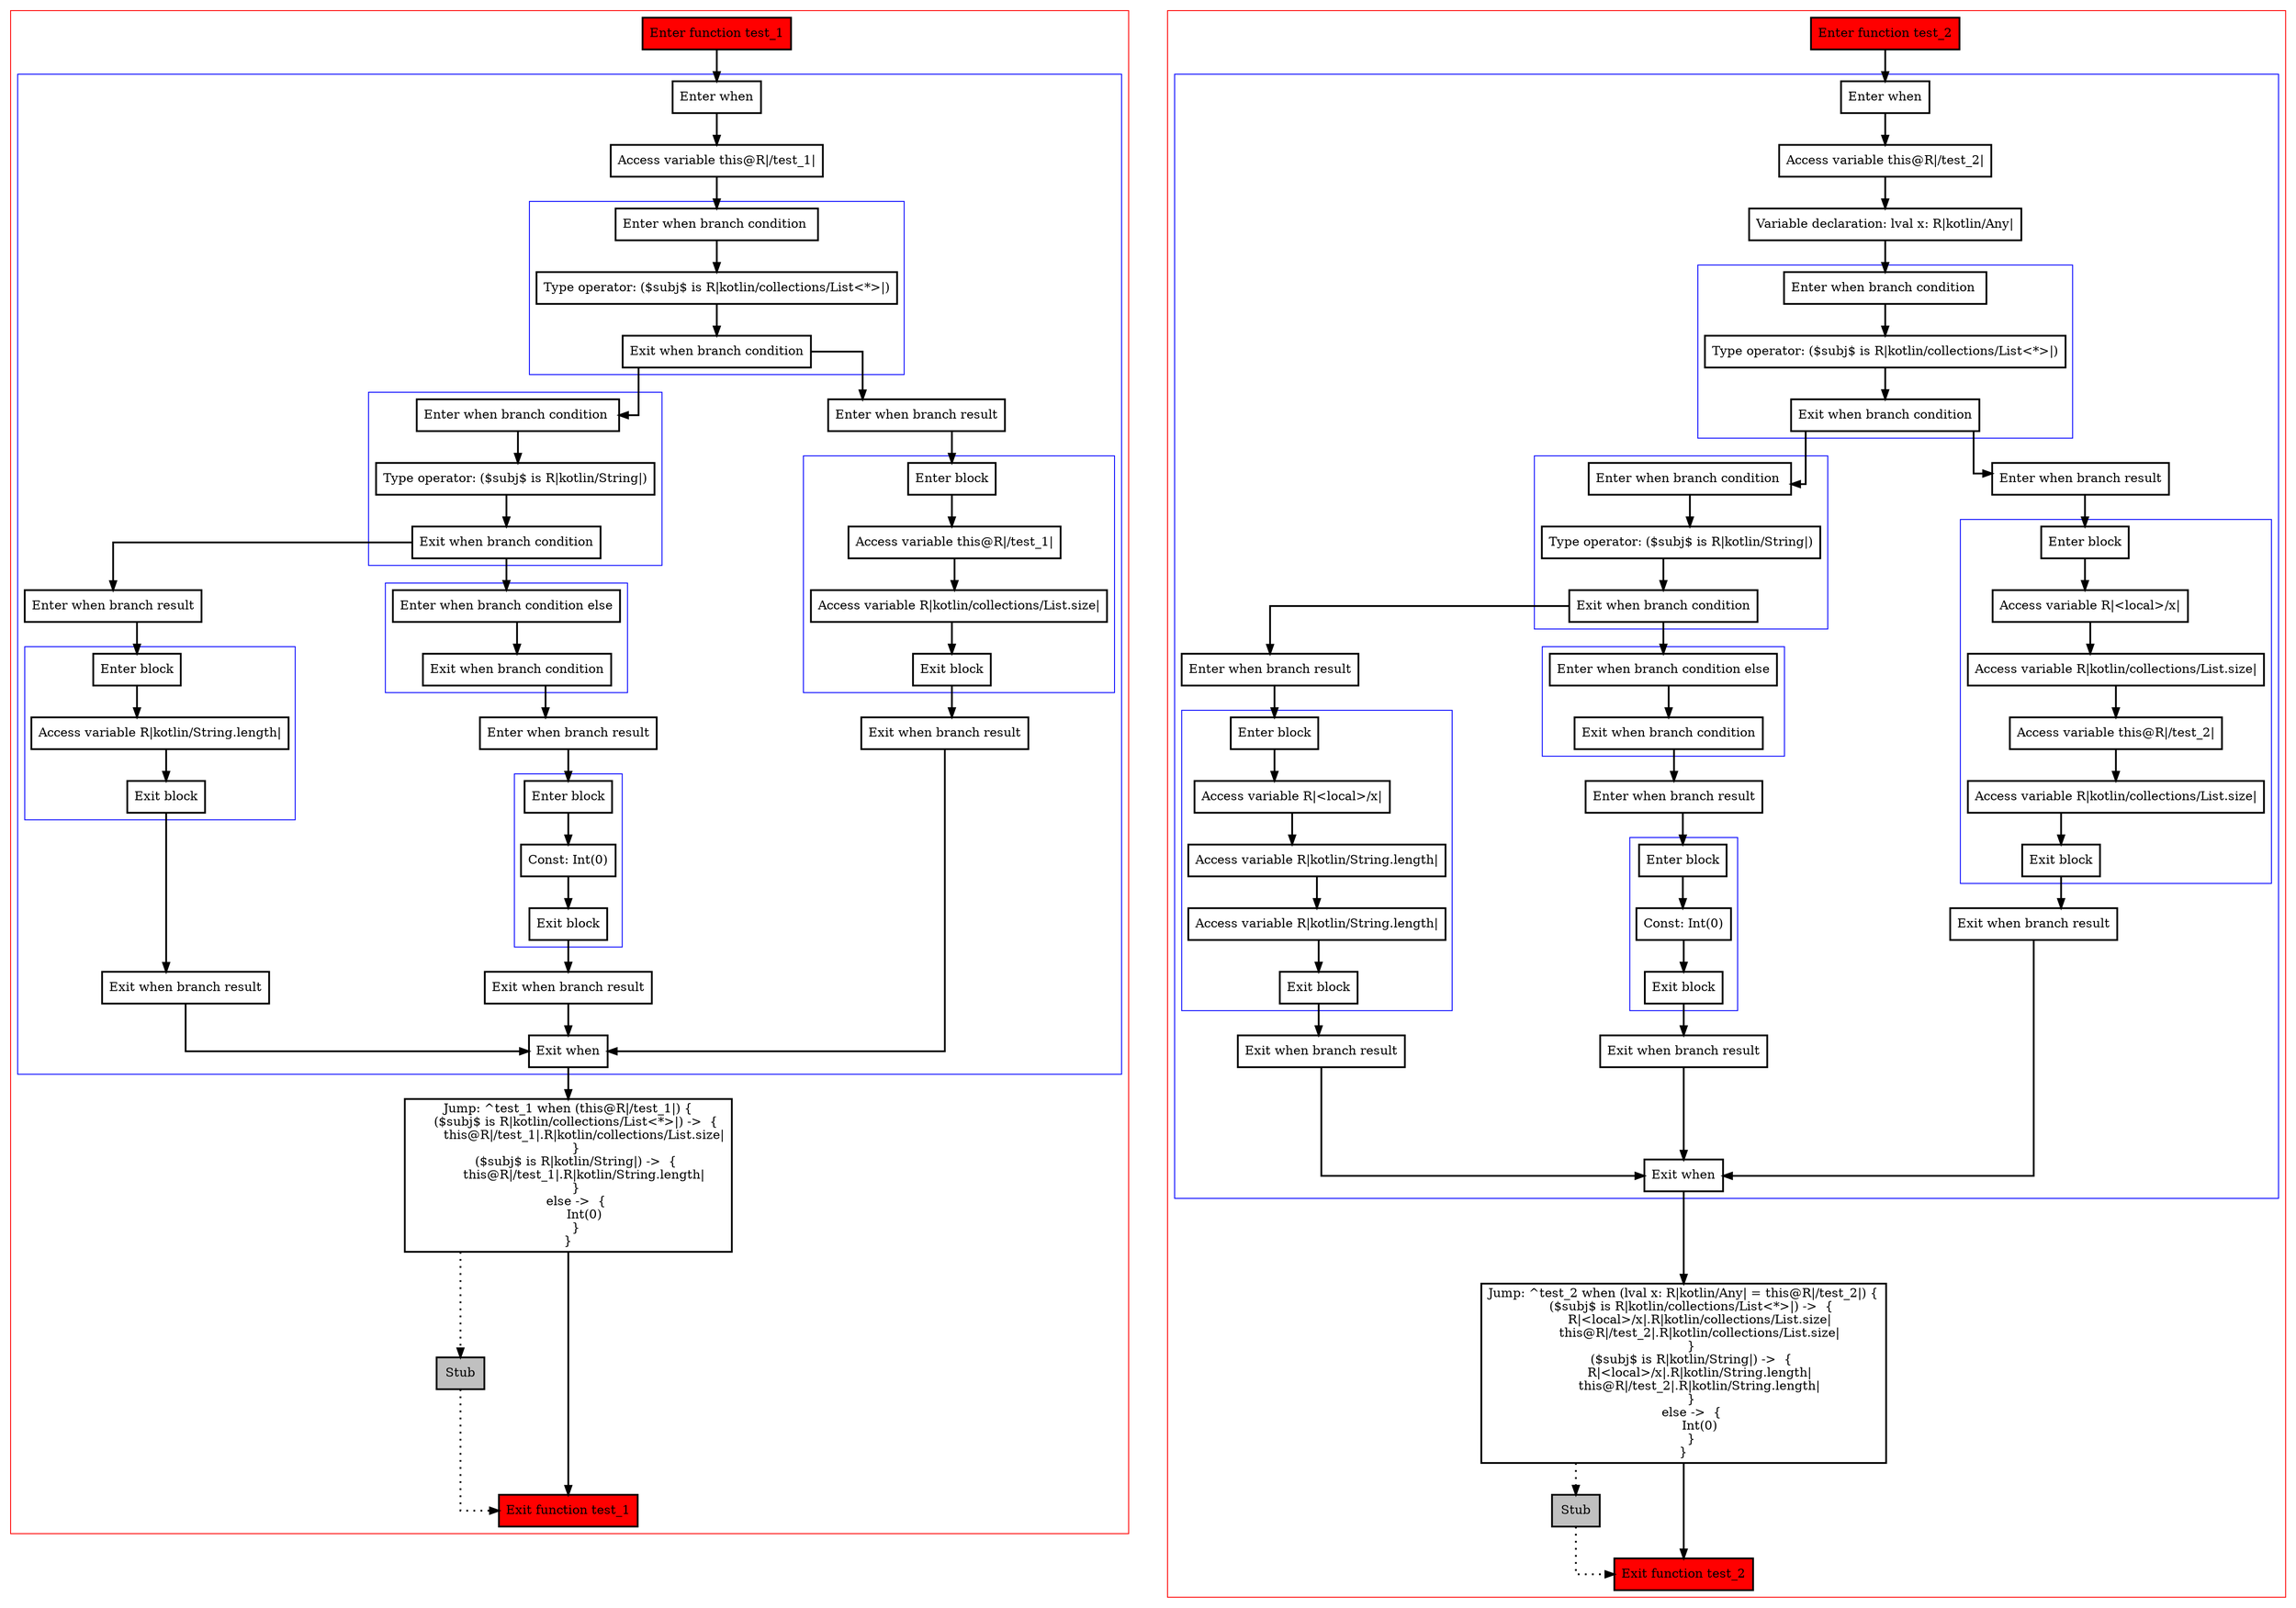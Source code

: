 digraph implicitReceiverAsWhenSubject_kt {
    graph [splines=ortho nodesep=3]
    node [shape=box penwidth=2]
    edge [penwidth=2]

    subgraph cluster_0 {
        color=red
        0 [label="Enter function test_1" style="filled" fillcolor=red];
        subgraph cluster_1 {
            color=blue
            1 [label="Enter when"];
            2 [label="Access variable this@R|/test_1|"];
            subgraph cluster_2 {
                color=blue
                3 [label="Enter when branch condition "];
                4 [label="Type operator: ($subj$ is R|kotlin/collections/List<*>|)"];
                5 [label="Exit when branch condition"];
            }
            subgraph cluster_3 {
                color=blue
                6 [label="Enter when branch condition "];
                7 [label="Type operator: ($subj$ is R|kotlin/String|)"];
                8 [label="Exit when branch condition"];
            }
            subgraph cluster_4 {
                color=blue
                9 [label="Enter when branch condition else"];
                10 [label="Exit when branch condition"];
            }
            11 [label="Enter when branch result"];
            subgraph cluster_5 {
                color=blue
                12 [label="Enter block"];
                13 [label="Const: Int(0)"];
                14 [label="Exit block"];
            }
            15 [label="Exit when branch result"];
            16 [label="Enter when branch result"];
            subgraph cluster_6 {
                color=blue
                17 [label="Enter block"];
                18 [label="Access variable R|kotlin/String.length|"];
                19 [label="Exit block"];
            }
            20 [label="Exit when branch result"];
            21 [label="Enter when branch result"];
            subgraph cluster_7 {
                color=blue
                22 [label="Enter block"];
                23 [label="Access variable this@R|/test_1|"];
                24 [label="Access variable R|kotlin/collections/List.size|"];
                25 [label="Exit block"];
            }
            26 [label="Exit when branch result"];
            27 [label="Exit when"];
        }
        28 [label="Jump: ^test_1 when (this@R|/test_1|) {
    ($subj$ is R|kotlin/collections/List<*>|) ->  {
        this@R|/test_1|.R|kotlin/collections/List.size|
    }
    ($subj$ is R|kotlin/String|) ->  {
        this@R|/test_1|.R|kotlin/String.length|
    }
    else ->  {
        Int(0)
    }
}
"];
        29 [label="Stub" style="filled" fillcolor=gray];
        30 [label="Exit function test_1" style="filled" fillcolor=red];
    }

    0 -> {1};
    1 -> {2};
    2 -> {3};
    3 -> {4};
    4 -> {5};
    5 -> {21 6};
    6 -> {7};
    7 -> {8};
    8 -> {16 9};
    9 -> {10};
    10 -> {11};
    11 -> {12};
    12 -> {13};
    13 -> {14};
    14 -> {15};
    15 -> {27};
    16 -> {17};
    17 -> {18};
    18 -> {19};
    19 -> {20};
    20 -> {27};
    21 -> {22};
    22 -> {23};
    23 -> {24};
    24 -> {25};
    25 -> {26};
    26 -> {27};
    27 -> {28};
    28 -> {30};
    28 -> {29} [style=dotted];
    29 -> {30} [style=dotted];

    subgraph cluster_8 {
        color=red
        31 [label="Enter function test_2" style="filled" fillcolor=red];
        subgraph cluster_9 {
            color=blue
            32 [label="Enter when"];
            33 [label="Access variable this@R|/test_2|"];
            34 [label="Variable declaration: lval x: R|kotlin/Any|"];
            subgraph cluster_10 {
                color=blue
                35 [label="Enter when branch condition "];
                36 [label="Type operator: ($subj$ is R|kotlin/collections/List<*>|)"];
                37 [label="Exit when branch condition"];
            }
            subgraph cluster_11 {
                color=blue
                38 [label="Enter when branch condition "];
                39 [label="Type operator: ($subj$ is R|kotlin/String|)"];
                40 [label="Exit when branch condition"];
            }
            subgraph cluster_12 {
                color=blue
                41 [label="Enter when branch condition else"];
                42 [label="Exit when branch condition"];
            }
            43 [label="Enter when branch result"];
            subgraph cluster_13 {
                color=blue
                44 [label="Enter block"];
                45 [label="Const: Int(0)"];
                46 [label="Exit block"];
            }
            47 [label="Exit when branch result"];
            48 [label="Enter when branch result"];
            subgraph cluster_14 {
                color=blue
                49 [label="Enter block"];
                50 [label="Access variable R|<local>/x|"];
                51 [label="Access variable R|kotlin/String.length|"];
                52 [label="Access variable R|kotlin/String.length|"];
                53 [label="Exit block"];
            }
            54 [label="Exit when branch result"];
            55 [label="Enter when branch result"];
            subgraph cluster_15 {
                color=blue
                56 [label="Enter block"];
                57 [label="Access variable R|<local>/x|"];
                58 [label="Access variable R|kotlin/collections/List.size|"];
                59 [label="Access variable this@R|/test_2|"];
                60 [label="Access variable R|kotlin/collections/List.size|"];
                61 [label="Exit block"];
            }
            62 [label="Exit when branch result"];
            63 [label="Exit when"];
        }
        64 [label="Jump: ^test_2 when (lval x: R|kotlin/Any| = this@R|/test_2|) {
    ($subj$ is R|kotlin/collections/List<*>|) ->  {
        R|<local>/x|.R|kotlin/collections/List.size|
        this@R|/test_2|.R|kotlin/collections/List.size|
    }
    ($subj$ is R|kotlin/String|) ->  {
        R|<local>/x|.R|kotlin/String.length|
        this@R|/test_2|.R|kotlin/String.length|
    }
    else ->  {
        Int(0)
    }
}
"];
        65 [label="Stub" style="filled" fillcolor=gray];
        66 [label="Exit function test_2" style="filled" fillcolor=red];
    }

    31 -> {32};
    32 -> {33};
    33 -> {34};
    34 -> {35};
    35 -> {36};
    36 -> {37};
    37 -> {55 38};
    38 -> {39};
    39 -> {40};
    40 -> {48 41};
    41 -> {42};
    42 -> {43};
    43 -> {44};
    44 -> {45};
    45 -> {46};
    46 -> {47};
    47 -> {63};
    48 -> {49};
    49 -> {50};
    50 -> {51};
    51 -> {52};
    52 -> {53};
    53 -> {54};
    54 -> {63};
    55 -> {56};
    56 -> {57};
    57 -> {58};
    58 -> {59};
    59 -> {60};
    60 -> {61};
    61 -> {62};
    62 -> {63};
    63 -> {64};
    64 -> {66};
    64 -> {65} [style=dotted];
    65 -> {66} [style=dotted];

}
